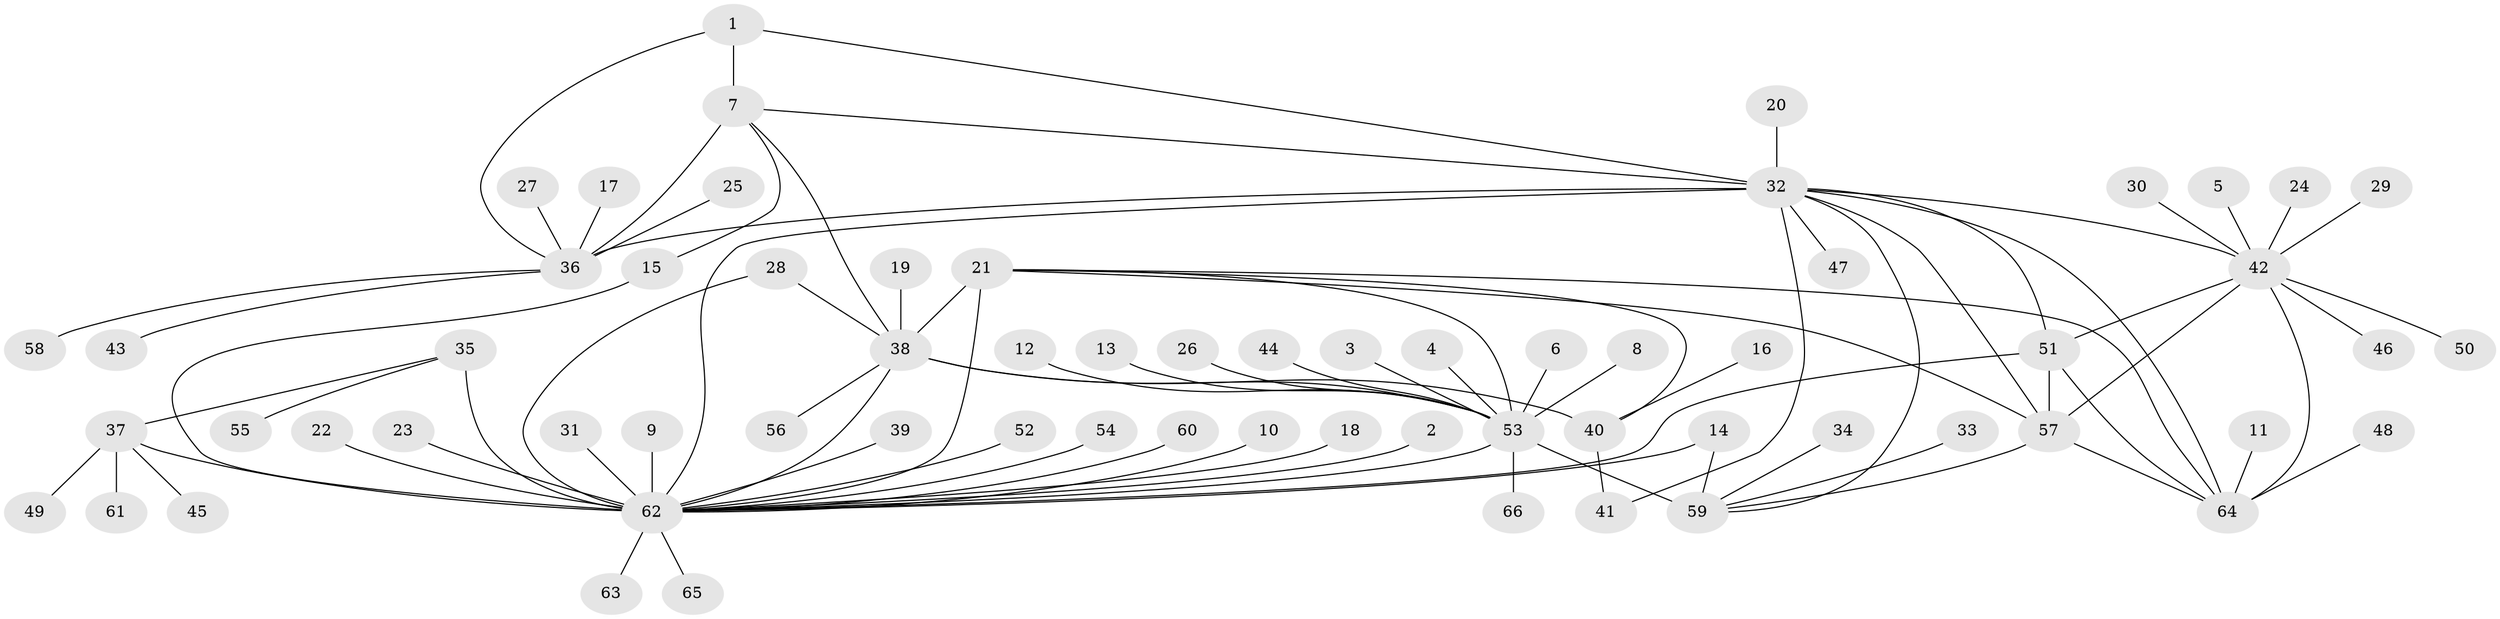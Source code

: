 // original degree distribution, {8: 0.06060606060606061, 5: 0.030303030303030304, 7: 0.03787878787878788, 15: 0.007575757575757576, 12: 0.007575757575757576, 9: 0.03787878787878788, 10: 0.015151515151515152, 11: 0.007575757575757576, 6: 0.007575757575757576, 14: 0.007575757575757576, 13: 0.007575757575757576, 1: 0.5833333333333334, 2: 0.13636363636363635, 3: 0.045454545454545456, 4: 0.007575757575757576}
// Generated by graph-tools (version 1.1) at 2025/50/03/09/25 03:50:41]
// undirected, 66 vertices, 89 edges
graph export_dot {
graph [start="1"]
  node [color=gray90,style=filled];
  1;
  2;
  3;
  4;
  5;
  6;
  7;
  8;
  9;
  10;
  11;
  12;
  13;
  14;
  15;
  16;
  17;
  18;
  19;
  20;
  21;
  22;
  23;
  24;
  25;
  26;
  27;
  28;
  29;
  30;
  31;
  32;
  33;
  34;
  35;
  36;
  37;
  38;
  39;
  40;
  41;
  42;
  43;
  44;
  45;
  46;
  47;
  48;
  49;
  50;
  51;
  52;
  53;
  54;
  55;
  56;
  57;
  58;
  59;
  60;
  61;
  62;
  63;
  64;
  65;
  66;
  1 -- 7 [weight=2.0];
  1 -- 32 [weight=1.0];
  1 -- 36 [weight=2.0];
  2 -- 62 [weight=1.0];
  3 -- 53 [weight=1.0];
  4 -- 53 [weight=1.0];
  5 -- 42 [weight=1.0];
  6 -- 53 [weight=1.0];
  7 -- 15 [weight=1.0];
  7 -- 32 [weight=3.0];
  7 -- 36 [weight=4.0];
  7 -- 38 [weight=1.0];
  8 -- 53 [weight=1.0];
  9 -- 62 [weight=1.0];
  10 -- 62 [weight=1.0];
  11 -- 64 [weight=1.0];
  12 -- 53 [weight=1.0];
  13 -- 53 [weight=1.0];
  14 -- 59 [weight=1.0];
  14 -- 62 [weight=1.0];
  15 -- 62 [weight=1.0];
  16 -- 40 [weight=1.0];
  17 -- 36 [weight=1.0];
  18 -- 62 [weight=1.0];
  19 -- 38 [weight=1.0];
  20 -- 32 [weight=1.0];
  21 -- 38 [weight=4.0];
  21 -- 40 [weight=1.0];
  21 -- 53 [weight=1.0];
  21 -- 57 [weight=1.0];
  21 -- 62 [weight=1.0];
  21 -- 64 [weight=1.0];
  22 -- 62 [weight=1.0];
  23 -- 62 [weight=1.0];
  24 -- 42 [weight=1.0];
  25 -- 36 [weight=1.0];
  26 -- 53 [weight=1.0];
  27 -- 36 [weight=1.0];
  28 -- 38 [weight=1.0];
  28 -- 62 [weight=1.0];
  29 -- 42 [weight=1.0];
  30 -- 42 [weight=1.0];
  31 -- 62 [weight=1.0];
  32 -- 36 [weight=2.0];
  32 -- 41 [weight=1.0];
  32 -- 42 [weight=2.0];
  32 -- 47 [weight=1.0];
  32 -- 51 [weight=1.0];
  32 -- 57 [weight=1.0];
  32 -- 59 [weight=1.0];
  32 -- 62 [weight=1.0];
  32 -- 64 [weight=1.0];
  33 -- 59 [weight=1.0];
  34 -- 59 [weight=1.0];
  35 -- 37 [weight=1.0];
  35 -- 55 [weight=1.0];
  35 -- 62 [weight=4.0];
  36 -- 43 [weight=1.0];
  36 -- 58 [weight=1.0];
  37 -- 45 [weight=1.0];
  37 -- 49 [weight=1.0];
  37 -- 61 [weight=1.0];
  37 -- 62 [weight=4.0];
  38 -- 40 [weight=4.0];
  38 -- 53 [weight=1.0];
  38 -- 56 [weight=1.0];
  38 -- 62 [weight=1.0];
  39 -- 62 [weight=1.0];
  40 -- 41 [weight=1.0];
  42 -- 46 [weight=1.0];
  42 -- 50 [weight=1.0];
  42 -- 51 [weight=2.0];
  42 -- 57 [weight=2.0];
  42 -- 64 [weight=2.0];
  44 -- 53 [weight=1.0];
  48 -- 64 [weight=1.0];
  51 -- 57 [weight=1.0];
  51 -- 62 [weight=1.0];
  51 -- 64 [weight=1.0];
  52 -- 62 [weight=1.0];
  53 -- 59 [weight=5.0];
  53 -- 62 [weight=1.0];
  53 -- 66 [weight=1.0];
  54 -- 62 [weight=1.0];
  57 -- 59 [weight=1.0];
  57 -- 64 [weight=1.0];
  60 -- 62 [weight=1.0];
  62 -- 63 [weight=1.0];
  62 -- 65 [weight=1.0];
}
